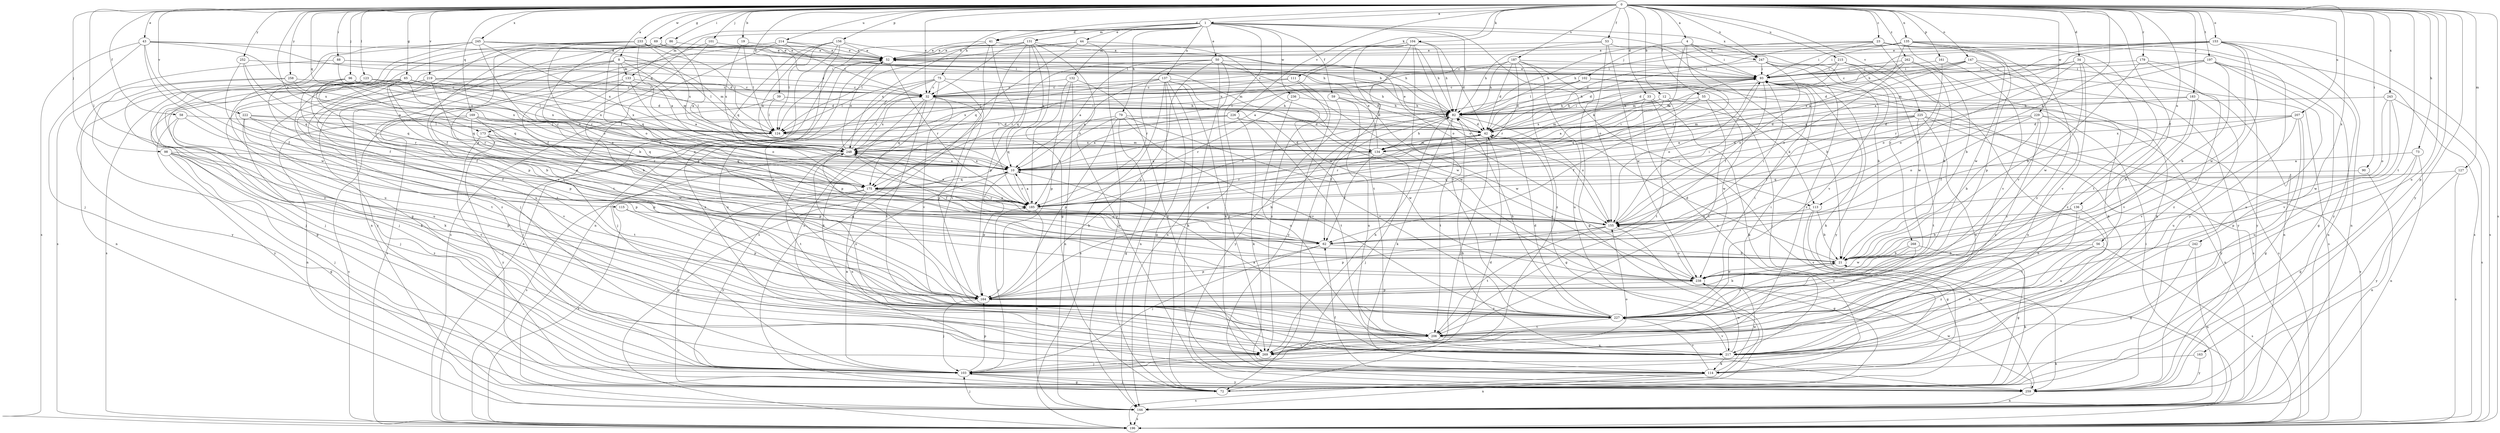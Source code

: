strict digraph  {
0;
1;
4;
8;
10;
12;
19;
21;
23;
32;
33;
34;
39;
41;
42;
43;
44;
50;
52;
53;
55;
56;
58;
59;
62;
65;
69;
72;
73;
75;
79;
82;
86;
88;
90;
93;
96;
98;
101;
102;
103;
104;
111;
113;
114;
115;
123;
124;
127;
131;
132;
133;
134;
135;
136;
137;
144;
147;
153;
155;
156;
161;
163;
164;
169;
173;
175;
179;
183;
185;
187;
196;
197;
206;
207;
214;
215;
217;
219;
222;
225;
226;
227;
229;
233;
236;
238;
242;
243;
245;
247;
248;
252;
258;
259;
262;
268;
269;
0 -> 1  [label=a];
0 -> 4  [label=a];
0 -> 8  [label=a];
0 -> 10  [label=a];
0 -> 12  [label=b];
0 -> 19  [label=b];
0 -> 23  [label=c];
0 -> 32  [label=c];
0 -> 33  [label=d];
0 -> 34  [label=d];
0 -> 39  [label=d];
0 -> 41  [label=d];
0 -> 43  [label=e];
0 -> 53  [label=f];
0 -> 55  [label=f];
0 -> 56  [label=f];
0 -> 58  [label=f];
0 -> 65  [label=g];
0 -> 69  [label=g];
0 -> 73  [label=h];
0 -> 86  [label=i];
0 -> 88  [label=i];
0 -> 90  [label=i];
0 -> 96  [label=j];
0 -> 98  [label=j];
0 -> 101  [label=j];
0 -> 104  [label=k];
0 -> 111  [label=k];
0 -> 113  [label=k];
0 -> 115  [label=l];
0 -> 123  [label=l];
0 -> 127  [label=m];
0 -> 135  [label=n];
0 -> 136  [label=n];
0 -> 147  [label=o];
0 -> 153  [label=o];
0 -> 156  [label=p];
0 -> 161  [label=p];
0 -> 163  [label=p];
0 -> 169  [label=q];
0 -> 173  [label=q];
0 -> 179  [label=r];
0 -> 183  [label=r];
0 -> 187  [label=s];
0 -> 196  [label=s];
0 -> 197  [label=t];
0 -> 206  [label=t];
0 -> 207  [label=u];
0 -> 214  [label=u];
0 -> 215  [label=u];
0 -> 217  [label=u];
0 -> 219  [label=v];
0 -> 222  [label=v];
0 -> 225  [label=v];
0 -> 226  [label=v];
0 -> 229  [label=w];
0 -> 233  [label=w];
0 -> 242  [label=x];
0 -> 243  [label=x];
0 -> 245  [label=x];
0 -> 247  [label=x];
0 -> 252  [label=y];
0 -> 258  [label=y];
0 -> 259  [label=y];
0 -> 262  [label=z];
1 -> 41  [label=d];
1 -> 44  [label=e];
1 -> 50  [label=e];
1 -> 59  [label=f];
1 -> 72  [label=g];
1 -> 75  [label=h];
1 -> 79  [label=h];
1 -> 82  [label=h];
1 -> 93  [label=i];
1 -> 113  [label=k];
1 -> 131  [label=m];
1 -> 132  [label=m];
1 -> 133  [label=m];
1 -> 137  [label=n];
1 -> 173  [label=q];
1 -> 236  [label=w];
1 -> 247  [label=x];
4 -> 10  [label=a];
4 -> 93  [label=i];
4 -> 102  [label=j];
4 -> 185  [label=r];
4 -> 247  [label=x];
4 -> 268  [label=z];
8 -> 93  [label=i];
8 -> 124  [label=l];
8 -> 133  [label=m];
8 -> 134  [label=m];
8 -> 175  [label=q];
8 -> 206  [label=t];
8 -> 259  [label=y];
8 -> 269  [label=z];
10 -> 93  [label=i];
10 -> 164  [label=p];
10 -> 175  [label=q];
10 -> 185  [label=r];
10 -> 248  [label=x];
12 -> 10  [label=a];
12 -> 82  [label=h];
12 -> 113  [label=k];
12 -> 206  [label=t];
12 -> 248  [label=x];
19 -> 52  [label=e];
19 -> 124  [label=l];
19 -> 248  [label=x];
21 -> 42  [label=d];
21 -> 227  [label=v];
21 -> 238  [label=w];
23 -> 42  [label=d];
23 -> 52  [label=e];
23 -> 62  [label=f];
23 -> 82  [label=h];
23 -> 93  [label=i];
23 -> 206  [label=t];
23 -> 227  [label=v];
23 -> 269  [label=z];
32 -> 82  [label=h];
32 -> 164  [label=p];
32 -> 175  [label=q];
32 -> 206  [label=t];
32 -> 227  [label=v];
32 -> 248  [label=x];
32 -> 269  [label=z];
33 -> 82  [label=h];
33 -> 114  [label=k];
33 -> 134  [label=m];
33 -> 196  [label=s];
33 -> 217  [label=u];
34 -> 42  [label=d];
34 -> 93  [label=i];
34 -> 155  [label=o];
34 -> 227  [label=v];
34 -> 238  [label=w];
34 -> 269  [label=z];
39 -> 42  [label=d];
39 -> 82  [label=h];
39 -> 103  [label=j];
39 -> 124  [label=l];
41 -> 52  [label=e];
41 -> 72  [label=g];
41 -> 82  [label=h];
41 -> 185  [label=r];
41 -> 248  [label=x];
42 -> 52  [label=e];
42 -> 72  [label=g];
42 -> 93  [label=i];
42 -> 103  [label=j];
42 -> 134  [label=m];
42 -> 185  [label=r];
42 -> 248  [label=x];
43 -> 42  [label=d];
43 -> 52  [label=e];
43 -> 62  [label=f];
43 -> 103  [label=j];
43 -> 196  [label=s];
43 -> 238  [label=w];
43 -> 248  [label=x];
44 -> 52  [label=e];
44 -> 124  [label=l];
44 -> 144  [label=n];
44 -> 175  [label=q];
44 -> 238  [label=w];
50 -> 10  [label=a];
50 -> 93  [label=i];
50 -> 114  [label=k];
50 -> 144  [label=n];
50 -> 164  [label=p];
50 -> 175  [label=q];
50 -> 185  [label=r];
50 -> 238  [label=w];
52 -> 93  [label=i];
52 -> 185  [label=r];
52 -> 217  [label=u];
52 -> 269  [label=z];
53 -> 21  [label=b];
53 -> 52  [label=e];
53 -> 82  [label=h];
53 -> 155  [label=o];
53 -> 238  [label=w];
55 -> 62  [label=f];
55 -> 82  [label=h];
55 -> 175  [label=q];
55 -> 206  [label=t];
55 -> 238  [label=w];
56 -> 21  [label=b];
56 -> 196  [label=s];
56 -> 217  [label=u];
56 -> 269  [label=z];
58 -> 62  [label=f];
58 -> 124  [label=l];
58 -> 164  [label=p];
58 -> 259  [label=y];
59 -> 82  [label=h];
59 -> 217  [label=u];
59 -> 238  [label=w];
59 -> 259  [label=y];
62 -> 21  [label=b];
62 -> 93  [label=i];
62 -> 103  [label=j];
62 -> 164  [label=p];
62 -> 248  [label=x];
65 -> 10  [label=a];
65 -> 21  [label=b];
65 -> 32  [label=c];
65 -> 42  [label=d];
65 -> 103  [label=j];
65 -> 114  [label=k];
65 -> 164  [label=p];
65 -> 175  [label=q];
65 -> 185  [label=r];
65 -> 217  [label=u];
69 -> 10  [label=a];
69 -> 52  [label=e];
69 -> 72  [label=g];
69 -> 82  [label=h];
69 -> 103  [label=j];
69 -> 155  [label=o];
69 -> 227  [label=v];
72 -> 21  [label=b];
72 -> 42  [label=d];
72 -> 103  [label=j];
73 -> 10  [label=a];
73 -> 72  [label=g];
73 -> 144  [label=n];
73 -> 164  [label=p];
75 -> 32  [label=c];
75 -> 42  [label=d];
75 -> 103  [label=j];
75 -> 114  [label=k];
75 -> 124  [label=l];
75 -> 164  [label=p];
75 -> 227  [label=v];
79 -> 42  [label=d];
79 -> 72  [label=g];
79 -> 164  [label=p];
79 -> 175  [label=q];
79 -> 185  [label=r];
79 -> 227  [label=v];
79 -> 238  [label=w];
82 -> 42  [label=d];
82 -> 62  [label=f];
82 -> 114  [label=k];
82 -> 155  [label=o];
82 -> 185  [label=r];
82 -> 206  [label=t];
86 -> 52  [label=e];
86 -> 144  [label=n];
86 -> 155  [label=o];
88 -> 32  [label=c];
88 -> 93  [label=i];
88 -> 196  [label=s];
88 -> 248  [label=x];
90 -> 144  [label=n];
90 -> 175  [label=q];
93 -> 32  [label=c];
93 -> 52  [label=e];
93 -> 62  [label=f];
93 -> 82  [label=h];
93 -> 114  [label=k];
93 -> 124  [label=l];
93 -> 155  [label=o];
93 -> 196  [label=s];
93 -> 259  [label=y];
96 -> 32  [label=c];
96 -> 62  [label=f];
96 -> 124  [label=l];
96 -> 144  [label=n];
96 -> 175  [label=q];
96 -> 248  [label=x];
98 -> 10  [label=a];
98 -> 72  [label=g];
98 -> 103  [label=j];
98 -> 164  [label=p];
98 -> 227  [label=v];
98 -> 269  [label=z];
101 -> 21  [label=b];
101 -> 52  [label=e];
101 -> 62  [label=f];
102 -> 32  [label=c];
102 -> 42  [label=d];
102 -> 103  [label=j];
102 -> 124  [label=l];
102 -> 196  [label=s];
103 -> 10  [label=a];
103 -> 72  [label=g];
103 -> 155  [label=o];
103 -> 164  [label=p];
103 -> 185  [label=r];
103 -> 259  [label=y];
104 -> 42  [label=d];
104 -> 52  [label=e];
104 -> 72  [label=g];
104 -> 82  [label=h];
104 -> 155  [label=o];
104 -> 206  [label=t];
104 -> 227  [label=v];
104 -> 248  [label=x];
111 -> 32  [label=c];
111 -> 248  [label=x];
111 -> 259  [label=y];
111 -> 269  [label=z];
113 -> 21  [label=b];
113 -> 72  [label=g];
113 -> 155  [label=o];
113 -> 259  [label=y];
114 -> 144  [label=n];
114 -> 196  [label=s];
114 -> 227  [label=v];
114 -> 238  [label=w];
115 -> 155  [label=o];
115 -> 164  [label=p];
123 -> 32  [label=c];
123 -> 42  [label=d];
123 -> 103  [label=j];
123 -> 175  [label=q];
123 -> 185  [label=r];
123 -> 196  [label=s];
123 -> 248  [label=x];
124 -> 134  [label=m];
124 -> 206  [label=t];
127 -> 175  [label=q];
127 -> 196  [label=s];
127 -> 259  [label=y];
131 -> 10  [label=a];
131 -> 32  [label=c];
131 -> 52  [label=e];
131 -> 72  [label=g];
131 -> 124  [label=l];
131 -> 155  [label=o];
131 -> 164  [label=p];
131 -> 196  [label=s];
131 -> 259  [label=y];
132 -> 32  [label=c];
132 -> 144  [label=n];
132 -> 164  [label=p];
132 -> 185  [label=r];
132 -> 269  [label=z];
133 -> 10  [label=a];
133 -> 21  [label=b];
133 -> 32  [label=c];
133 -> 155  [label=o];
133 -> 196  [label=s];
134 -> 10  [label=a];
134 -> 52  [label=e];
134 -> 62  [label=f];
134 -> 82  [label=h];
134 -> 103  [label=j];
134 -> 185  [label=r];
135 -> 10  [label=a];
135 -> 21  [label=b];
135 -> 52  [label=e];
135 -> 82  [label=h];
135 -> 93  [label=i];
135 -> 164  [label=p];
135 -> 196  [label=s];
135 -> 238  [label=w];
135 -> 259  [label=y];
136 -> 21  [label=b];
136 -> 155  [label=o];
136 -> 206  [label=t];
136 -> 217  [label=u];
137 -> 10  [label=a];
137 -> 32  [label=c];
137 -> 72  [label=g];
137 -> 82  [label=h];
137 -> 114  [label=k];
137 -> 124  [label=l];
137 -> 144  [label=n];
137 -> 196  [label=s];
137 -> 238  [label=w];
137 -> 269  [label=z];
144 -> 93  [label=i];
144 -> 103  [label=j];
144 -> 196  [label=s];
147 -> 32  [label=c];
147 -> 42  [label=d];
147 -> 93  [label=i];
147 -> 114  [label=k];
147 -> 144  [label=n];
147 -> 248  [label=x];
147 -> 259  [label=y];
153 -> 10  [label=a];
153 -> 32  [label=c];
153 -> 52  [label=e];
153 -> 82  [label=h];
153 -> 134  [label=m];
153 -> 144  [label=n];
153 -> 196  [label=s];
153 -> 227  [label=v];
153 -> 238  [label=w];
153 -> 259  [label=y];
155 -> 62  [label=f];
155 -> 72  [label=g];
155 -> 93  [label=i];
155 -> 164  [label=p];
155 -> 206  [label=t];
156 -> 10  [label=a];
156 -> 52  [label=e];
156 -> 82  [label=h];
156 -> 124  [label=l];
156 -> 144  [label=n];
156 -> 175  [label=q];
156 -> 227  [label=v];
161 -> 93  [label=i];
161 -> 155  [label=o];
161 -> 227  [label=v];
163 -> 114  [label=k];
163 -> 259  [label=y];
164 -> 21  [label=b];
164 -> 82  [label=h];
164 -> 103  [label=j];
164 -> 227  [label=v];
169 -> 10  [label=a];
169 -> 42  [label=d];
169 -> 124  [label=l];
169 -> 144  [label=n];
169 -> 175  [label=q];
169 -> 185  [label=r];
169 -> 196  [label=s];
169 -> 238  [label=w];
173 -> 10  [label=a];
173 -> 103  [label=j];
173 -> 164  [label=p];
173 -> 175  [label=q];
173 -> 248  [label=x];
173 -> 259  [label=y];
175 -> 21  [label=b];
175 -> 72  [label=g];
175 -> 155  [label=o];
175 -> 185  [label=r];
175 -> 196  [label=s];
175 -> 217  [label=u];
175 -> 259  [label=y];
179 -> 21  [label=b];
179 -> 93  [label=i];
179 -> 259  [label=y];
179 -> 269  [label=z];
183 -> 21  [label=b];
183 -> 82  [label=h];
183 -> 134  [label=m];
183 -> 217  [label=u];
183 -> 227  [label=v];
185 -> 10  [label=a];
185 -> 144  [label=n];
185 -> 155  [label=o];
185 -> 248  [label=x];
187 -> 10  [label=a];
187 -> 42  [label=d];
187 -> 72  [label=g];
187 -> 82  [label=h];
187 -> 93  [label=i];
187 -> 185  [label=r];
187 -> 217  [label=u];
187 -> 269  [label=z];
196 -> 52  [label=e];
197 -> 21  [label=b];
197 -> 72  [label=g];
197 -> 93  [label=i];
197 -> 144  [label=n];
197 -> 175  [label=q];
197 -> 185  [label=r];
197 -> 217  [label=u];
206 -> 93  [label=i];
206 -> 217  [label=u];
206 -> 248  [label=x];
206 -> 269  [label=z];
207 -> 42  [label=d];
207 -> 62  [label=f];
207 -> 72  [label=g];
207 -> 217  [label=u];
207 -> 227  [label=v];
207 -> 248  [label=x];
214 -> 32  [label=c];
214 -> 52  [label=e];
214 -> 134  [label=m];
214 -> 196  [label=s];
214 -> 206  [label=t];
215 -> 32  [label=c];
215 -> 93  [label=i];
215 -> 103  [label=j];
215 -> 134  [label=m];
215 -> 196  [label=s];
215 -> 238  [label=w];
217 -> 10  [label=a];
217 -> 114  [label=k];
217 -> 227  [label=v];
217 -> 238  [label=w];
219 -> 32  [label=c];
219 -> 72  [label=g];
219 -> 114  [label=k];
219 -> 124  [label=l];
219 -> 185  [label=r];
219 -> 206  [label=t];
219 -> 248  [label=x];
222 -> 10  [label=a];
222 -> 103  [label=j];
222 -> 124  [label=l];
222 -> 155  [label=o];
222 -> 164  [label=p];
222 -> 227  [label=v];
225 -> 10  [label=a];
225 -> 42  [label=d];
225 -> 62  [label=f];
225 -> 144  [label=n];
225 -> 185  [label=r];
225 -> 196  [label=s];
225 -> 206  [label=t];
225 -> 217  [label=u];
226 -> 10  [label=a];
226 -> 114  [label=k];
226 -> 124  [label=l];
226 -> 206  [label=t];
226 -> 227  [label=v];
226 -> 248  [label=x];
227 -> 42  [label=d];
227 -> 82  [label=h];
227 -> 93  [label=i];
227 -> 206  [label=t];
229 -> 10  [label=a];
229 -> 21  [label=b];
229 -> 42  [label=d];
229 -> 155  [label=o];
229 -> 217  [label=u];
229 -> 259  [label=y];
229 -> 269  [label=z];
233 -> 10  [label=a];
233 -> 52  [label=e];
233 -> 62  [label=f];
233 -> 82  [label=h];
233 -> 124  [label=l];
233 -> 185  [label=r];
233 -> 217  [label=u];
233 -> 248  [label=x];
233 -> 269  [label=z];
236 -> 82  [label=h];
236 -> 185  [label=r];
236 -> 217  [label=u];
238 -> 155  [label=o];
238 -> 164  [label=p];
242 -> 21  [label=b];
242 -> 72  [label=g];
242 -> 144  [label=n];
243 -> 82  [label=h];
243 -> 155  [label=o];
243 -> 196  [label=s];
243 -> 227  [label=v];
243 -> 238  [label=w];
245 -> 52  [label=e];
245 -> 93  [label=i];
245 -> 134  [label=m];
245 -> 164  [label=p];
245 -> 185  [label=r];
245 -> 217  [label=u];
245 -> 248  [label=x];
245 -> 269  [label=z];
247 -> 21  [label=b];
247 -> 42  [label=d];
247 -> 93  [label=i];
247 -> 155  [label=o];
247 -> 227  [label=v];
247 -> 269  [label=z];
248 -> 10  [label=a];
248 -> 32  [label=c];
248 -> 42  [label=d];
248 -> 52  [label=e];
248 -> 62  [label=f];
248 -> 196  [label=s];
248 -> 206  [label=t];
252 -> 10  [label=a];
252 -> 62  [label=f];
252 -> 93  [label=i];
252 -> 175  [label=q];
258 -> 32  [label=c];
258 -> 103  [label=j];
258 -> 248  [label=x];
258 -> 259  [label=y];
259 -> 62  [label=f];
259 -> 82  [label=h];
259 -> 144  [label=n];
259 -> 238  [label=w];
262 -> 21  [label=b];
262 -> 93  [label=i];
262 -> 114  [label=k];
262 -> 124  [label=l];
262 -> 155  [label=o];
268 -> 21  [label=b];
268 -> 72  [label=g];
268 -> 227  [label=v];
268 -> 238  [label=w];
269 -> 82  [label=h];
269 -> 103  [label=j];
}
